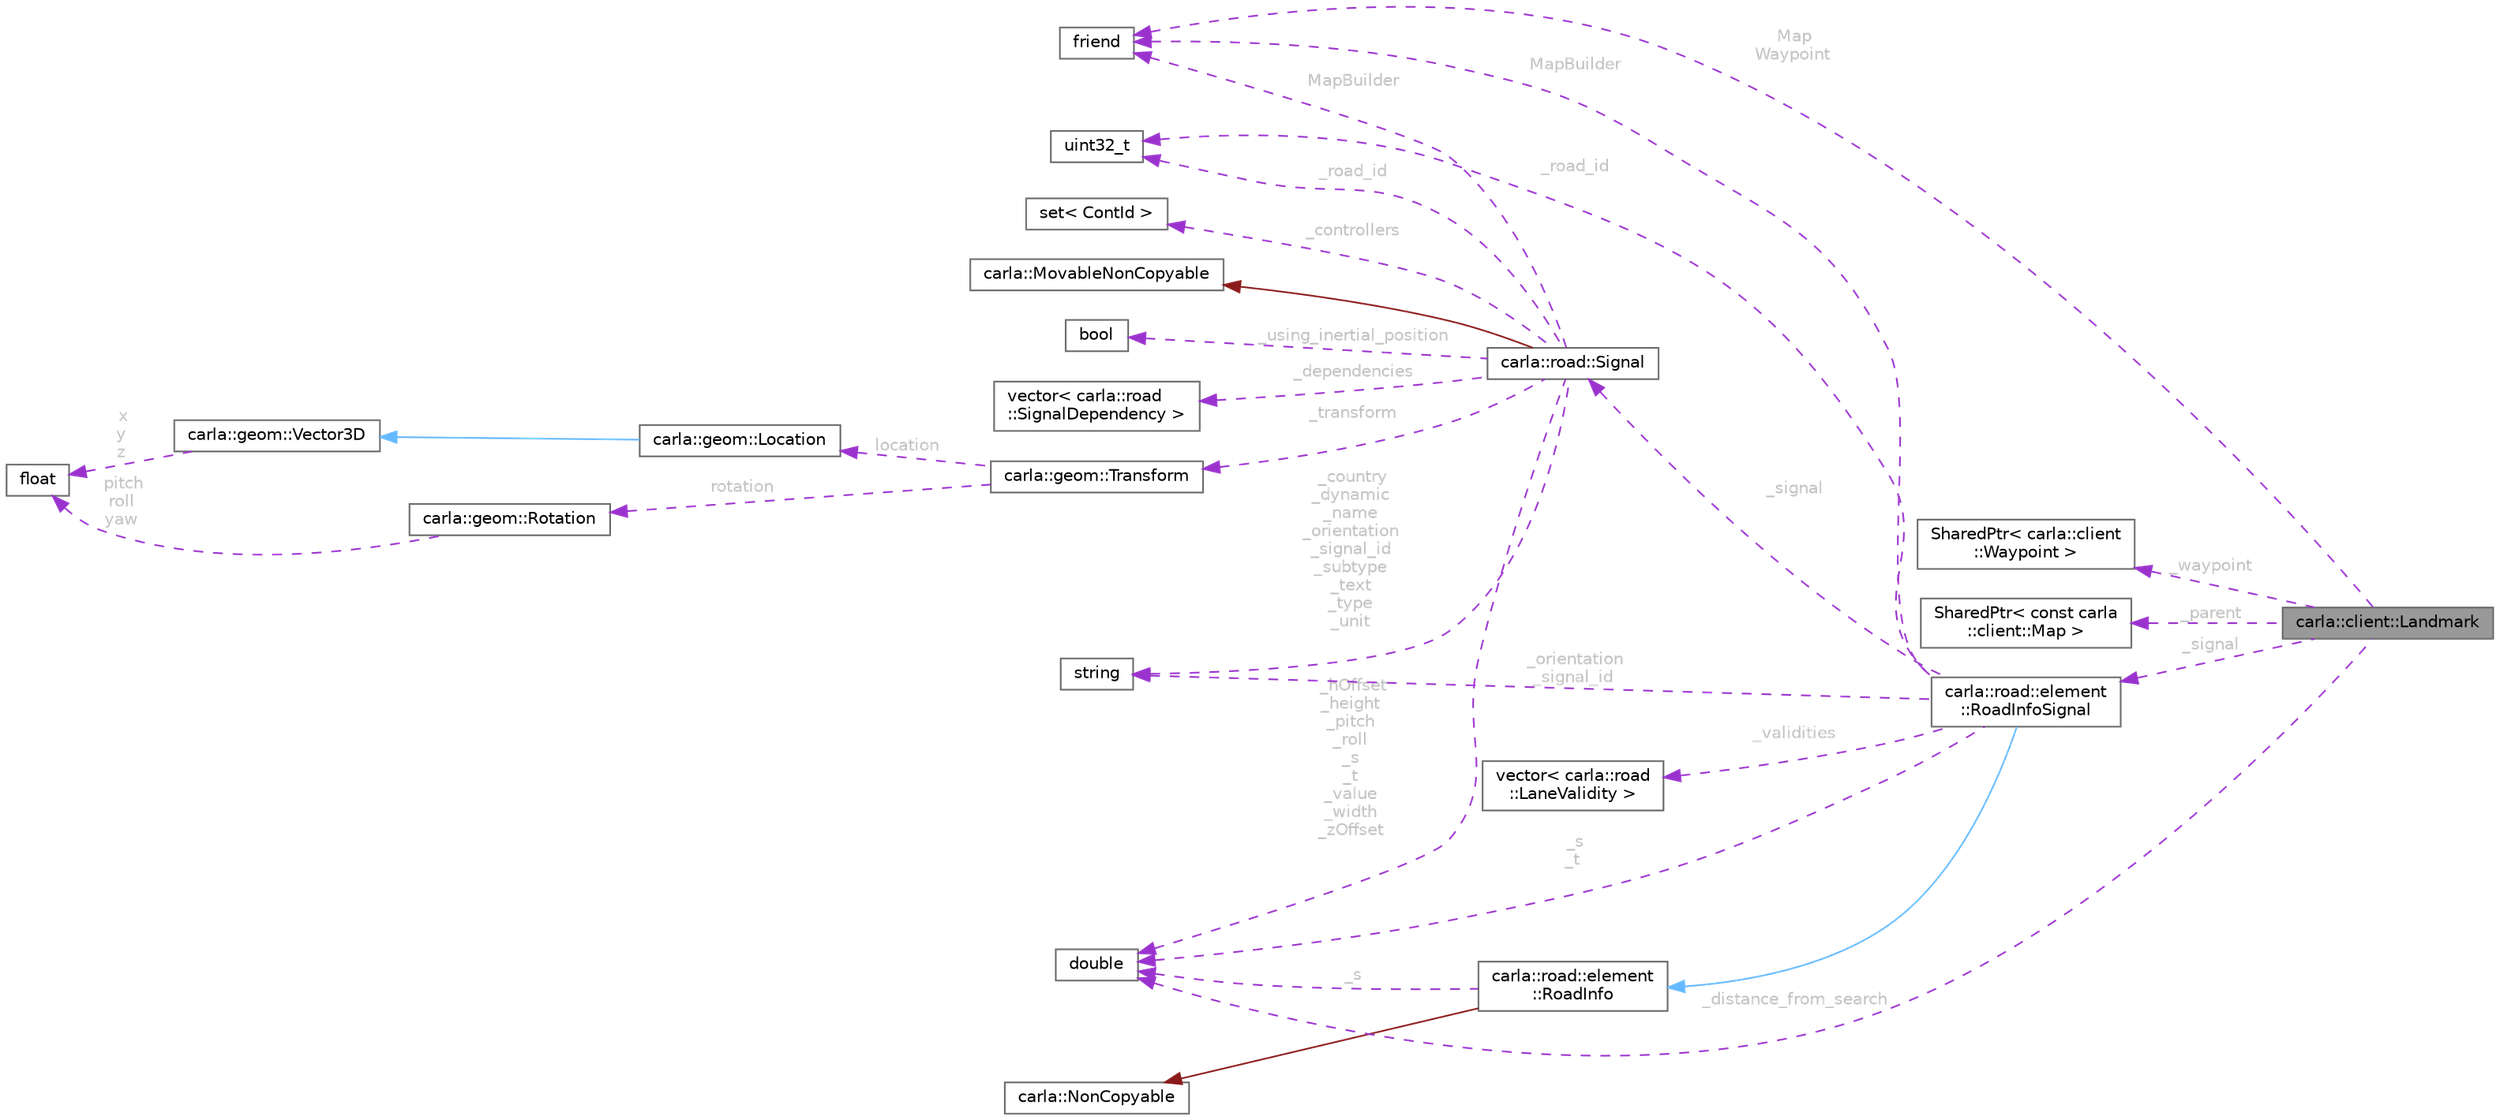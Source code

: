 digraph "carla::client::Landmark"
{
 // INTERACTIVE_SVG=YES
 // LATEX_PDF_SIZE
  bgcolor="transparent";
  edge [fontname=Helvetica,fontsize=10,labelfontname=Helvetica,labelfontsize=10];
  node [fontname=Helvetica,fontsize=10,shape=box,height=0.2,width=0.4];
  rankdir="LR";
  Node1 [id="Node000001",label="carla::client::Landmark",height=0.2,width=0.4,color="gray40", fillcolor="grey60", style="filled", fontcolor="black",tooltip="Class containing a reference to RoadInfoSignal"];
  Node2 -> Node1 [id="edge1_Node000001_Node000002",dir="back",color="darkorchid3",style="dashed",tooltip=" ",label=" Map\nWaypoint",fontcolor="grey" ];
  Node2 [id="Node000002",label="friend",height=0.2,width=0.4,color="gray40", fillcolor="white", style="filled",tooltip=" "];
  Node3 -> Node1 [id="edge2_Node000001_Node000003",dir="back",color="darkorchid3",style="dashed",tooltip=" ",label=" _waypoint",fontcolor="grey" ];
  Node3 [id="Node000003",label="SharedPtr\< carla::client\l::Waypoint \>",height=0.2,width=0.4,color="gray40", fillcolor="white", style="filled",tooltip=" "];
  Node4 -> Node1 [id="edge3_Node000001_Node000004",dir="back",color="darkorchid3",style="dashed",tooltip=" ",label=" _parent",fontcolor="grey" ];
  Node4 [id="Node000004",label="SharedPtr\< const carla\l::client::Map \>",height=0.2,width=0.4,color="gray40", fillcolor="white", style="filled",tooltip=" "];
  Node5 -> Node1 [id="edge4_Node000001_Node000005",dir="back",color="darkorchid3",style="dashed",tooltip=" ",label=" _signal",fontcolor="grey" ];
  Node5 [id="Node000005",label="carla::road::element\l::RoadInfoSignal",height=0.2,width=0.4,color="gray40", fillcolor="white", style="filled",URL="$d5/d51/classcarla_1_1road_1_1element_1_1RoadInfoSignal.html",tooltip=" "];
  Node6 -> Node5 [id="edge5_Node000005_Node000006",dir="back",color="steelblue1",style="solid",tooltip=" "];
  Node6 [id="Node000006",label="carla::road::element\l::RoadInfo",height=0.2,width=0.4,color="gray40", fillcolor="white", style="filled",URL="$d6/d0f/classcarla_1_1road_1_1element_1_1RoadInfo.html",tooltip=" "];
  Node7 -> Node6 [id="edge6_Node000006_Node000007",dir="back",color="firebrick4",style="solid",tooltip=" "];
  Node7 [id="Node000007",label="carla::NonCopyable",height=0.2,width=0.4,color="gray40", fillcolor="white", style="filled",URL="$d4/d8b/classcarla_1_1NonCopyable.html",tooltip="Inherit (privately) to suppress copy/move construction and assignment."];
  Node8 -> Node6 [id="edge7_Node000006_Node000008",dir="back",color="darkorchid3",style="dashed",tooltip=" ",label=" _s",fontcolor="grey" ];
  Node8 [id="Node000008",label="double",height=0.2,width=0.4,color="gray40", fillcolor="white", style="filled",tooltip=" "];
  Node2 -> Node5 [id="edge8_Node000005_Node000002",dir="back",color="darkorchid3",style="dashed",tooltip=" ",label=" MapBuilder",fontcolor="grey" ];
  Node9 -> Node5 [id="edge9_Node000005_Node000009",dir="back",color="darkorchid3",style="dashed",tooltip=" ",label=" _orientation\n_signal_id",fontcolor="grey" ];
  Node9 [id="Node000009",label="string",height=0.2,width=0.4,color="gray40", fillcolor="white", style="filled",tooltip=" "];
  Node10 -> Node5 [id="edge10_Node000005_Node000010",dir="back",color="darkorchid3",style="dashed",tooltip=" ",label=" _signal",fontcolor="grey" ];
  Node10 [id="Node000010",label="carla::road::Signal",height=0.2,width=0.4,color="gray40", fillcolor="white", style="filled",URL="$da/da8/classcarla_1_1road_1_1Signal.html",tooltip=" "];
  Node11 -> Node10 [id="edge11_Node000010_Node000011",dir="back",color="firebrick4",style="solid",tooltip=" "];
  Node11 [id="Node000011",label="carla::MovableNonCopyable",height=0.2,width=0.4,color="gray40", fillcolor="white", style="filled",URL="$d7/d55/classcarla_1_1MovableNonCopyable.html",tooltip="Inherit (privately) to suppress copy construction and assignment."];
  Node2 -> Node10 [id="edge12_Node000010_Node000002",dir="back",color="darkorchid3",style="dashed",tooltip=" ",label=" MapBuilder",fontcolor="grey" ];
  Node12 -> Node10 [id="edge13_Node000010_Node000012",dir="back",color="darkorchid3",style="dashed",tooltip=" ",label=" _road_id",fontcolor="grey" ];
  Node12 [id="Node000012",label="uint32_t",height=0.2,width=0.4,color="gray40", fillcolor="white", style="filled",tooltip=" "];
  Node9 -> Node10 [id="edge14_Node000010_Node000009",dir="back",color="darkorchid3",style="dashed",tooltip=" ",label=" _country\n_dynamic\n_name\n_orientation\n_signal_id\n_subtype\n_text\n_type\n_unit",fontcolor="grey" ];
  Node8 -> Node10 [id="edge15_Node000010_Node000008",dir="back",color="darkorchid3",style="dashed",tooltip=" ",label=" _hOffset\n_height\n_pitch\n_roll\n_s\n_t\n_value\n_width\n_zOffset",fontcolor="grey" ];
  Node13 -> Node10 [id="edge16_Node000010_Node000013",dir="back",color="darkorchid3",style="dashed",tooltip=" ",label=" _dependencies",fontcolor="grey" ];
  Node13 [id="Node000013",label="vector\< carla::road\l::SignalDependency \>",height=0.2,width=0.4,color="gray40", fillcolor="white", style="filled",tooltip=" "];
  Node14 -> Node10 [id="edge17_Node000010_Node000014",dir="back",color="darkorchid3",style="dashed",tooltip=" ",label=" _transform",fontcolor="grey" ];
  Node14 [id="Node000014",label="carla::geom::Transform",height=0.2,width=0.4,color="gray40", fillcolor="white", style="filled",URL="$de/da4/classcarla_1_1geom_1_1Transform.html",tooltip=" "];
  Node15 -> Node14 [id="edge18_Node000014_Node000015",dir="back",color="darkorchid3",style="dashed",tooltip=" ",label=" location",fontcolor="grey" ];
  Node15 [id="Node000015",label="carla::geom::Location",height=0.2,width=0.4,color="gray40", fillcolor="white", style="filled",URL="$de/d23/classcarla_1_1geom_1_1Location.html",tooltip=" "];
  Node16 -> Node15 [id="edge19_Node000015_Node000016",dir="back",color="steelblue1",style="solid",tooltip=" "];
  Node16 [id="Node000016",label="carla::geom::Vector3D",height=0.2,width=0.4,color="gray40", fillcolor="white", style="filled",URL="$d9/dfe/classcarla_1_1geom_1_1Vector3D.html",tooltip=" "];
  Node17 -> Node16 [id="edge20_Node000016_Node000017",dir="back",color="darkorchid3",style="dashed",tooltip=" ",label=" x\ny\nz",fontcolor="grey" ];
  Node17 [id="Node000017",label="float",height=0.2,width=0.4,color="gray40", fillcolor="white", style="filled",tooltip=" "];
  Node18 -> Node14 [id="edge21_Node000014_Node000018",dir="back",color="darkorchid3",style="dashed",tooltip=" ",label=" rotation",fontcolor="grey" ];
  Node18 [id="Node000018",label="carla::geom::Rotation",height=0.2,width=0.4,color="gray40", fillcolor="white", style="filled",URL="$d8/dba/classcarla_1_1geom_1_1Rotation.html",tooltip=" "];
  Node17 -> Node18 [id="edge22_Node000018_Node000017",dir="back",color="darkorchid3",style="dashed",tooltip=" ",label=" pitch\nroll\nyaw",fontcolor="grey" ];
  Node19 -> Node10 [id="edge23_Node000010_Node000019",dir="back",color="darkorchid3",style="dashed",tooltip=" ",label=" _controllers",fontcolor="grey" ];
  Node19 [id="Node000019",label="set\< ContId \>",height=0.2,width=0.4,color="gray40", fillcolor="white", style="filled",tooltip=" "];
  Node20 -> Node10 [id="edge24_Node000010_Node000020",dir="back",color="darkorchid3",style="dashed",tooltip=" ",label=" _using_inertial_position",fontcolor="grey" ];
  Node20 [id="Node000020",label="bool",height=0.2,width=0.4,color="gray40", fillcolor="white", style="filled",tooltip=" "];
  Node12 -> Node5 [id="edge25_Node000005_Node000012",dir="back",color="darkorchid3",style="dashed",tooltip=" ",label=" _road_id",fontcolor="grey" ];
  Node8 -> Node5 [id="edge26_Node000005_Node000008",dir="back",color="darkorchid3",style="dashed",tooltip=" ",label=" _s\n_t",fontcolor="grey" ];
  Node21 -> Node5 [id="edge27_Node000005_Node000021",dir="back",color="darkorchid3",style="dashed",tooltip=" ",label=" _validities",fontcolor="grey" ];
  Node21 [id="Node000021",label="vector\< carla::road\l::LaneValidity \>",height=0.2,width=0.4,color="gray40", fillcolor="white", style="filled",tooltip=" "];
  Node8 -> Node1 [id="edge28_Node000001_Node000008",dir="back",color="darkorchid3",style="dashed",tooltip=" ",label=" _distance_from_search",fontcolor="grey" ];
}
